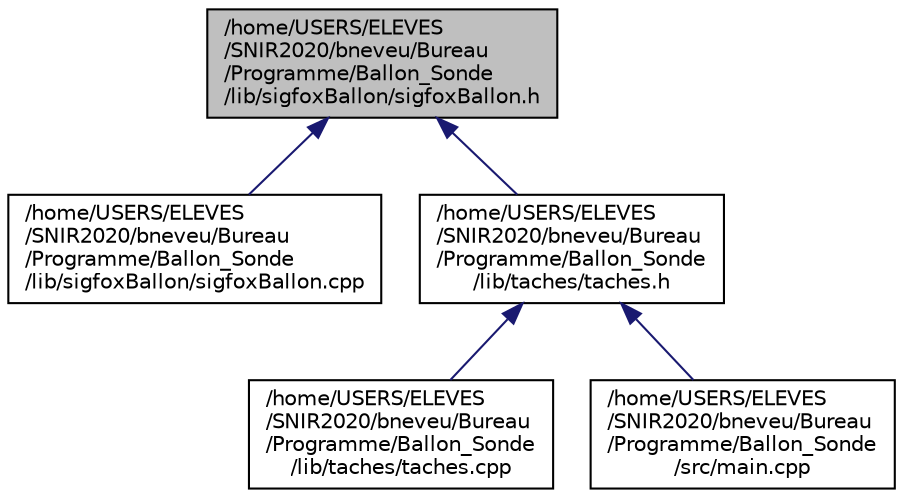 digraph "/home/USERS/ELEVES/SNIR2020/bneveu/Bureau/Programme/Ballon_Sonde/lib/sigfoxBallon/sigfoxBallon.h"
{
  edge [fontname="Helvetica",fontsize="10",labelfontname="Helvetica",labelfontsize="10"];
  node [fontname="Helvetica",fontsize="10",shape=record];
  Node4 [label="/home/USERS/ELEVES\l/SNIR2020/bneveu/Bureau\l/Programme/Ballon_Sonde\l/lib/sigfoxBallon/sigfoxBallon.h",height=0.2,width=0.4,color="black", fillcolor="grey75", style="filled", fontcolor="black"];
  Node4 -> Node5 [dir="back",color="midnightblue",fontsize="10",style="solid",fontname="Helvetica"];
  Node5 [label="/home/USERS/ELEVES\l/SNIR2020/bneveu/Bureau\l/Programme/Ballon_Sonde\l/lib/sigfoxBallon/sigfoxBallon.cpp",height=0.2,width=0.4,color="black", fillcolor="white", style="filled",URL="$sigfox_ballon_8cpp.html",tooltip="Implémentation de la classe SigfoxBallon. "];
  Node4 -> Node6 [dir="back",color="midnightblue",fontsize="10",style="solid",fontname="Helvetica"];
  Node6 [label="/home/USERS/ELEVES\l/SNIR2020/bneveu/Bureau\l/Programme/Ballon_Sonde\l/lib/taches/taches.h",height=0.2,width=0.4,color="black", fillcolor="white", style="filled",URL="$taches_8h.html",tooltip="Déclaration de la classe Taches. "];
  Node6 -> Node7 [dir="back",color="midnightblue",fontsize="10",style="solid",fontname="Helvetica"];
  Node7 [label="/home/USERS/ELEVES\l/SNIR2020/bneveu/Bureau\l/Programme/Ballon_Sonde\l/lib/taches/taches.cpp",height=0.2,width=0.4,color="black", fillcolor="white", style="filled",URL="$taches_8cpp.html",tooltip="Implémentation de la classe Taches. "];
  Node6 -> Node8 [dir="back",color="midnightblue",fontsize="10",style="solid",fontname="Helvetica"];
  Node8 [label="/home/USERS/ELEVES\l/SNIR2020/bneveu/Bureau\l/Programme/Ballon_Sonde\l/src/main.cpp",height=0.2,width=0.4,color="black", fillcolor="white", style="filled",URL="$main_8cpp.html"];
}
